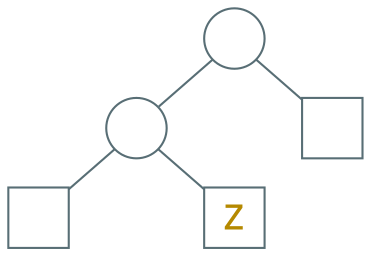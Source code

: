 digraph g {
    bgcolor=transparent
    rankdir=TB
    graph [ranksep=0.2, nodesep=0.9]
    node [shape=circle, fixedsize=true, width=0.4, color="#586e75", fontcolor="#b58900", fontsize=22, fontname="LXGWWenKai" label=""]
    edge [arrowhead=none, color="#586e75", fontcolor="#268bd2", fontsize=16, fontname="LXGWWenKai"]

    1 -> 2

    node [shape=box, width=0.4, height=0.4]

    1 -> a
    2 -> b

    z [label="z"]
    2 -> z
}